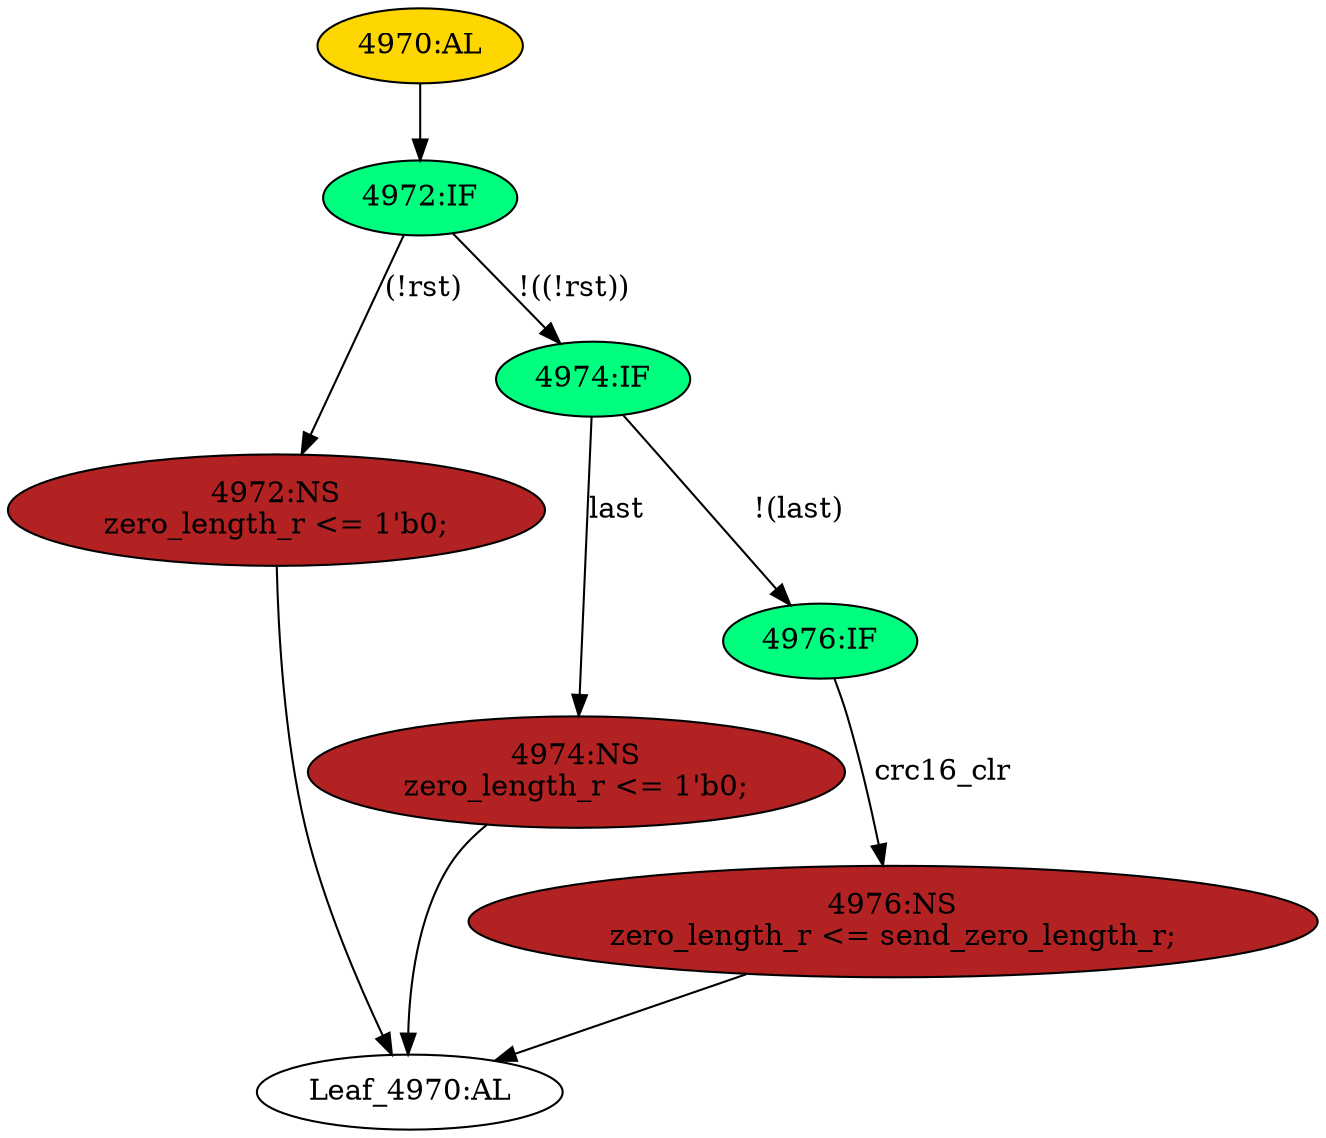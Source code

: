 strict digraph "" {
	node [label="\N"];
	"4972:NS"	 [ast="<pyverilog.vparser.ast.NonblockingSubstitution object at 0x7f13b55d4bd0>",
		fillcolor=firebrick,
		label="4972:NS
zero_length_r <= 1'b0;",
		statements="[<pyverilog.vparser.ast.NonblockingSubstitution object at 0x7f13b55d4bd0>]",
		style=filled,
		typ=NonblockingSubstitution];
	"Leaf_4970:AL"	 [def_var="['zero_length_r']",
		label="Leaf_4970:AL"];
	"4972:NS" -> "Leaf_4970:AL"	 [cond="[]",
		lineno=None];
	"4974:IF"	 [ast="<pyverilog.vparser.ast.IfStatement object at 0x7f13b55d4990>",
		fillcolor=springgreen,
		label="4974:IF",
		statements="[]",
		style=filled,
		typ=IfStatement];
	"4974:NS"	 [ast="<pyverilog.vparser.ast.NonblockingSubstitution object at 0x7f13b5578d90>",
		fillcolor=firebrick,
		label="4974:NS
zero_length_r <= 1'b0;",
		statements="[<pyverilog.vparser.ast.NonblockingSubstitution object at 0x7f13b5578d90>]",
		style=filled,
		typ=NonblockingSubstitution];
	"4974:IF" -> "4974:NS"	 [cond="['last']",
		label=last,
		lineno=4974];
	"4976:IF"	 [ast="<pyverilog.vparser.ast.IfStatement object at 0x7f13b5578250>",
		fillcolor=springgreen,
		label="4976:IF",
		statements="[]",
		style=filled,
		typ=IfStatement];
	"4974:IF" -> "4976:IF"	 [cond="['last']",
		label="!(last)",
		lineno=4974];
	"4970:AL"	 [ast="<pyverilog.vparser.ast.Always object at 0x7f13b5578fd0>",
		clk_sens=True,
		fillcolor=gold,
		label="4970:AL",
		sens="['clk']",
		statements="[]",
		style=filled,
		typ=Always,
		use_var="['rst', 'last', 'crc16_clr', 'send_zero_length_r']"];
	"4972:IF"	 [ast="<pyverilog.vparser.ast.IfStatement object at 0x7f13b5575f10>",
		fillcolor=springgreen,
		label="4972:IF",
		statements="[]",
		style=filled,
		typ=IfStatement];
	"4970:AL" -> "4972:IF"	 [cond="[]",
		lineno=None];
	"4972:IF" -> "4972:NS"	 [cond="['rst']",
		label="(!rst)",
		lineno=4972];
	"4972:IF" -> "4974:IF"	 [cond="['rst']",
		label="!((!rst))",
		lineno=4972];
	"4974:NS" -> "Leaf_4970:AL"	 [cond="[]",
		lineno=None];
	"4976:NS"	 [ast="<pyverilog.vparser.ast.NonblockingSubstitution object at 0x7f13b5578c90>",
		fillcolor=firebrick,
		label="4976:NS
zero_length_r <= send_zero_length_r;",
		statements="[<pyverilog.vparser.ast.NonblockingSubstitution object at 0x7f13b5578c90>]",
		style=filled,
		typ=NonblockingSubstitution];
	"4976:IF" -> "4976:NS"	 [cond="['crc16_clr']",
		label=crc16_clr,
		lineno=4976];
	"4976:NS" -> "Leaf_4970:AL"	 [cond="[]",
		lineno=None];
}
